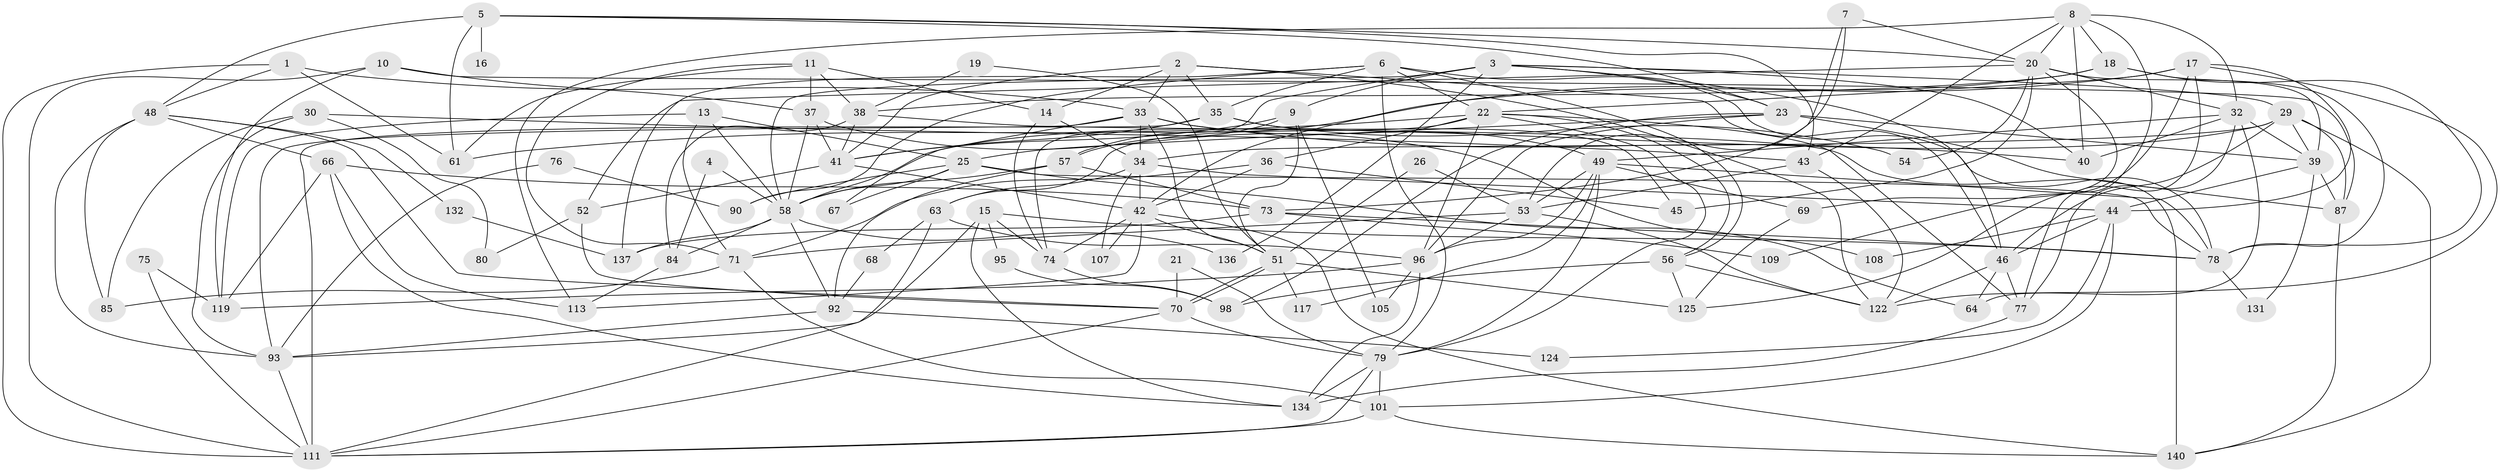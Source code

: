 // Generated by graph-tools (version 1.1) at 2025/24/03/03/25 07:24:01]
// undirected, 94 vertices, 231 edges
graph export_dot {
graph [start="1"]
  node [color=gray90,style=filled];
  1 [super="+126"];
  2 [super="+24"];
  3;
  4;
  5 [super="+12"];
  6 [super="+86"];
  7;
  8 [super="+88"];
  9 [super="+133"];
  10 [super="+50"];
  11 [super="+55"];
  13;
  14 [super="+129"];
  15 [super="+94"];
  16;
  17 [super="+121"];
  18 [super="+130"];
  19;
  20 [super="+72"];
  21;
  22 [super="+28"];
  23 [super="+27"];
  25 [super="+31"];
  26;
  29 [super="+138"];
  30;
  32 [super="+141"];
  33 [super="+115"];
  34 [super="+65"];
  35 [super="+118"];
  36;
  37 [super="+139"];
  38 [super="+47"];
  39 [super="+62"];
  40 [super="+102"];
  41 [super="+116"];
  42 [super="+59"];
  43 [super="+60"];
  44 [super="+135"];
  45;
  46 [super="+127"];
  48 [super="+83"];
  49 [super="+142"];
  51 [super="+91"];
  52;
  53 [super="+114"];
  54;
  56 [super="+100"];
  57 [super="+103"];
  58 [super="+123"];
  61;
  63 [super="+81"];
  64;
  66;
  67;
  68;
  69;
  70;
  71 [super="+89"];
  73 [super="+110"];
  74 [super="+106"];
  75;
  76;
  77;
  78 [super="+112"];
  79 [super="+82"];
  80;
  84;
  85;
  87 [super="+99"];
  90;
  92;
  93 [super="+97"];
  95;
  96 [super="+128"];
  98;
  101 [super="+104"];
  105;
  107;
  108;
  109;
  111 [super="+120"];
  113;
  117;
  119;
  122;
  124;
  125;
  131;
  132;
  134;
  136;
  137;
  140;
  1 -- 33;
  1 -- 48;
  1 -- 61;
  1 -- 111;
  2 -- 122;
  2 -- 33;
  2 -- 35;
  2 -- 41;
  2 -- 46;
  2 -- 14;
  3 -- 40;
  3 -- 23;
  3 -- 46;
  3 -- 58;
  3 -- 74;
  3 -- 136;
  3 -- 9;
  3 -- 29;
  4 -- 84;
  4 -- 58;
  5 -- 48;
  5 -- 61;
  5 -- 16 [weight=2];
  5 -- 20;
  5 -- 23;
  5 -- 43;
  6 -- 78;
  6 -- 35;
  6 -- 90;
  6 -- 137;
  6 -- 79;
  6 -- 56;
  6 -- 22;
  7 -- 53;
  7 -- 20;
  7 -- 73;
  8 -- 113;
  8 -- 32;
  8 -- 18;
  8 -- 20;
  8 -- 125;
  8 -- 43;
  8 -- 40;
  9 -- 105;
  9 -- 51;
  9 -- 41;
  9 -- 57;
  10 -- 87;
  10 -- 119;
  10 -- 111;
  10 -- 37;
  11 -- 38;
  11 -- 61;
  11 -- 14;
  11 -- 37 [weight=2];
  11 -- 71;
  13 -- 119;
  13 -- 25;
  13 -- 58;
  13 -- 71;
  14 -- 34;
  14 -- 74;
  15 -- 134;
  15 -- 93;
  15 -- 74;
  15 -- 95;
  15 -- 78;
  17 -- 22;
  17 -- 77;
  17 -- 57;
  17 -- 109;
  17 -- 122;
  17 -- 44;
  18 -- 42;
  18 -- 38;
  18 -- 78;
  18 -- 39;
  19 -- 38;
  19 -- 51;
  20 -- 54 [weight=2];
  20 -- 45;
  20 -- 69;
  20 -- 52;
  20 -- 78;
  20 -- 32;
  21 -- 70;
  21 -- 79;
  22 -- 56;
  22 -- 36;
  22 -- 77;
  22 -- 96;
  22 -- 63;
  22 -- 61;
  22 -- 79;
  23 -- 39;
  23 -- 87;
  23 -- 25;
  23 -- 96;
  23 -- 98;
  25 -- 64;
  25 -- 90;
  25 -- 67;
  25 -- 78;
  25 -- 58;
  26 -- 53;
  26 -- 51;
  29 -- 87;
  29 -- 46;
  29 -- 39;
  29 -- 34;
  29 -- 140;
  29 -- 58;
  30 -- 80;
  30 -- 85;
  30 -- 93;
  30 -- 43;
  32 -- 39;
  32 -- 49;
  32 -- 64;
  32 -- 40;
  32 -- 77;
  33 -- 40;
  33 -- 34;
  33 -- 67;
  33 -- 49;
  33 -- 51;
  33 -- 93;
  34 -- 44;
  34 -- 42;
  34 -- 107;
  34 -- 63;
  35 -- 45;
  35 -- 54;
  35 -- 41;
  35 -- 111;
  36 -- 45;
  36 -- 42;
  36 -- 71;
  37 -- 41;
  37 -- 58;
  37 -- 108;
  38 -- 84;
  38 -- 41;
  38 -- 140;
  39 -- 131;
  39 -- 87;
  39 -- 44;
  41 -- 42;
  41 -- 52;
  42 -- 107;
  42 -- 113;
  42 -- 140;
  42 -- 51;
  42 -- 74;
  43 -- 122;
  43 -- 53;
  44 -- 101;
  44 -- 108;
  44 -- 124;
  44 -- 46;
  46 -- 64;
  46 -- 122;
  46 -- 77;
  48 -- 85;
  48 -- 66;
  48 -- 132;
  48 -- 70;
  48 -- 93;
  49 -- 96;
  49 -- 79;
  49 -- 78;
  49 -- 69;
  49 -- 117;
  49 -- 53;
  51 -- 70;
  51 -- 70;
  51 -- 125;
  51 -- 117;
  52 -- 70;
  52 -- 80;
  53 -- 96 [weight=2];
  53 -- 71;
  53 -- 122;
  56 -- 125;
  56 -- 98;
  56 -- 122;
  57 -- 58;
  57 -- 92;
  57 -- 73;
  58 -- 84;
  58 -- 92;
  58 -- 137;
  58 -- 136;
  63 -- 96;
  63 -- 68;
  63 -- 111;
  66 -- 119;
  66 -- 134;
  66 -- 73;
  66 -- 113;
  68 -- 92;
  69 -- 125;
  70 -- 111;
  70 -- 79;
  71 -- 101;
  71 -- 85;
  73 -- 109;
  73 -- 137;
  73 -- 78;
  74 -- 98;
  75 -- 119;
  75 -- 111;
  76 -- 90;
  76 -- 93;
  77 -- 134;
  78 -- 131;
  79 -- 111;
  79 -- 101;
  79 -- 134;
  84 -- 113;
  87 -- 140;
  92 -- 124;
  92 -- 93;
  93 -- 111;
  95 -- 98;
  96 -- 134;
  96 -- 119;
  96 -- 105;
  101 -- 140;
  101 -- 111;
  132 -- 137;
}
